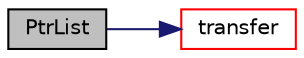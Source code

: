 digraph "PtrList"
{
  bgcolor="transparent";
  edge [fontname="Helvetica",fontsize="10",labelfontname="Helvetica",labelfontsize="10"];
  node [fontname="Helvetica",fontsize="10",shape=record];
  rankdir="LR";
  Node1 [label="PtrList",height=0.2,width=0.4,color="black", fillcolor="grey75", style="filled", fontcolor="black"];
  Node1 -> Node2 [color="midnightblue",fontsize="10",style="solid",fontname="Helvetica"];
  Node2 [label="transfer",height=0.2,width=0.4,color="red",URL="$a02037.html#ae4acac23c93b50dec8d699ac30e8d996",tooltip="Transfer the contents of the argument PtrList into this PtrList. "];
}
